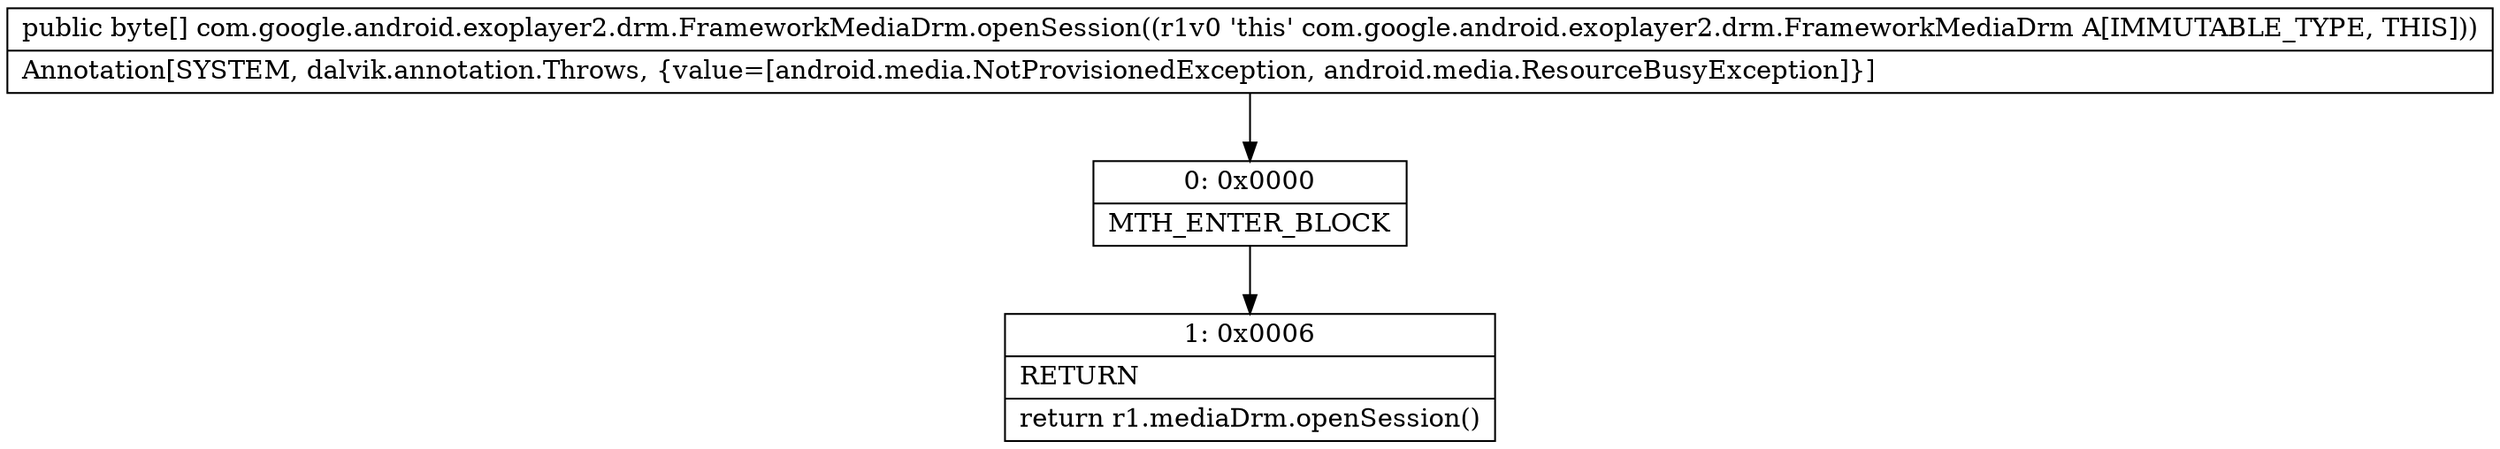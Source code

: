 digraph "CFG forcom.google.android.exoplayer2.drm.FrameworkMediaDrm.openSession()[B" {
Node_0 [shape=record,label="{0\:\ 0x0000|MTH_ENTER_BLOCK\l}"];
Node_1 [shape=record,label="{1\:\ 0x0006|RETURN\l|return r1.mediaDrm.openSession()\l}"];
MethodNode[shape=record,label="{public byte[] com.google.android.exoplayer2.drm.FrameworkMediaDrm.openSession((r1v0 'this' com.google.android.exoplayer2.drm.FrameworkMediaDrm A[IMMUTABLE_TYPE, THIS]))  | Annotation[SYSTEM, dalvik.annotation.Throws, \{value=[android.media.NotProvisionedException, android.media.ResourceBusyException]\}]\l}"];
MethodNode -> Node_0;
Node_0 -> Node_1;
}

